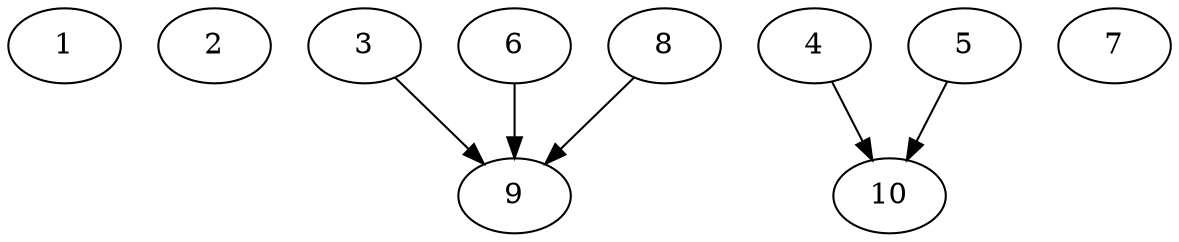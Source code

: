// DAG automatically generated by daggen at Thu Oct  3 13:58:04 2019
// ./daggen --dot -n 10 --ccr 0.4 --fat 0.9 --regular 0.5 --density 0.7 --mindata 5242880 --maxdata 52428800 
digraph G {
  1 [size="88064000", alpha="0.11", expect_size="35225600"] 
  2 [size="57264640", alpha="0.02", expect_size="22905856"] 
  3 [size="112668160", alpha="0.07", expect_size="45067264"] 
  3 -> 9 [size ="45067264"]
  4 [size="66654720", alpha="0.10", expect_size="26661888"] 
  4 -> 10 [size ="26661888"]
  5 [size="67166720", alpha="0.17", expect_size="26866688"] 
  5 -> 10 [size ="26866688"]
  6 [size="126062080", alpha="0.12", expect_size="50424832"] 
  6 -> 9 [size ="50424832"]
  7 [size="110289920", alpha="0.06", expect_size="44115968"] 
  8 [size="97387520", alpha="0.07", expect_size="38955008"] 
  8 -> 9 [size ="38955008"]
  9 [size="86056960", alpha="0.13", expect_size="34422784"] 
  10 [size="94937600", alpha="0.07", expect_size="37975040"] 
}
